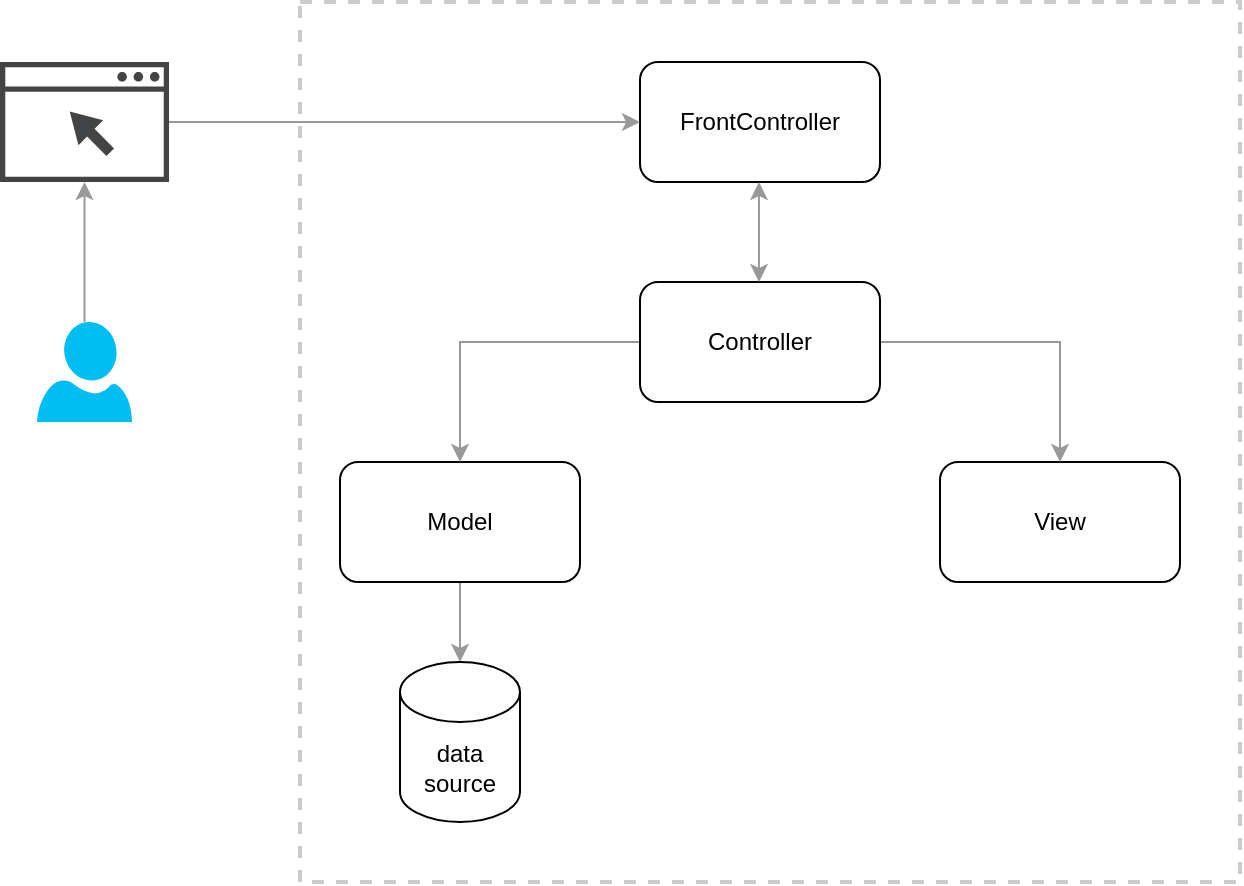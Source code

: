 <mxfile version="13.7.9" type="device"><diagram id="12Bq-PQd9oMW9xi3kPlP" name="Page-1"><mxGraphModel dx="1026" dy="545" grid="1" gridSize="10" guides="1" tooltips="1" connect="1" arrows="1" fold="1" page="1" pageScale="1" pageWidth="850" pageHeight="1100" math="0" shadow="0"><root><mxCell id="0"/><mxCell id="1" parent="0"/><mxCell id="437Fwi35C2BY9jKLa4-L-1" value="FrontController" style="rounded=1;whiteSpace=wrap;html=1;" vertex="1" parent="1"><mxGeometry x="330" y="70" width="120" height="60" as="geometry"/></mxCell><mxCell id="437Fwi35C2BY9jKLa4-L-2" value="View" style="rounded=1;whiteSpace=wrap;html=1;" vertex="1" parent="1"><mxGeometry x="480" y="270" width="120" height="60" as="geometry"/></mxCell><mxCell id="437Fwi35C2BY9jKLa4-L-11" style="edgeStyle=orthogonalEdgeStyle;rounded=0;orthogonalLoop=1;jettySize=auto;html=1;entryX=0.5;entryY=0;entryDx=0;entryDy=0;entryPerimeter=0;strokeColor=#999999;" edge="1" parent="1" source="437Fwi35C2BY9jKLa4-L-3" target="437Fwi35C2BY9jKLa4-L-10"><mxGeometry relative="1" as="geometry"/></mxCell><mxCell id="437Fwi35C2BY9jKLa4-L-3" value="Model" style="rounded=1;whiteSpace=wrap;html=1;" vertex="1" parent="1"><mxGeometry x="180" y="270" width="120" height="60" as="geometry"/></mxCell><mxCell id="437Fwi35C2BY9jKLa4-L-6" style="edgeStyle=orthogonalEdgeStyle;rounded=0;orthogonalLoop=1;jettySize=auto;html=1;entryX=0.5;entryY=0;entryDx=0;entryDy=0;strokeColor=#999999;" edge="1" parent="1" source="437Fwi35C2BY9jKLa4-L-4" target="437Fwi35C2BY9jKLa4-L-3"><mxGeometry relative="1" as="geometry"/></mxCell><mxCell id="437Fwi35C2BY9jKLa4-L-7" style="edgeStyle=orthogonalEdgeStyle;rounded=0;orthogonalLoop=1;jettySize=auto;html=1;entryX=0.5;entryY=0;entryDx=0;entryDy=0;strokeColor=#999999;" edge="1" parent="1" source="437Fwi35C2BY9jKLa4-L-4" target="437Fwi35C2BY9jKLa4-L-2"><mxGeometry relative="1" as="geometry"/></mxCell><mxCell id="437Fwi35C2BY9jKLa4-L-4" value="Controller" style="rounded=1;whiteSpace=wrap;html=1;" vertex="1" parent="1"><mxGeometry x="330" y="180" width="120" height="60" as="geometry"/></mxCell><mxCell id="437Fwi35C2BY9jKLa4-L-5" value="" style="endArrow=classic;startArrow=classic;html=1;strokeColor=#999999;" edge="1" parent="1"><mxGeometry width="50" height="50" relative="1" as="geometry"><mxPoint x="389.5" y="180" as="sourcePoint"/><mxPoint x="389.5" y="130" as="targetPoint"/></mxGeometry></mxCell><mxCell id="437Fwi35C2BY9jKLa4-L-9" style="edgeStyle=orthogonalEdgeStyle;rounded=0;orthogonalLoop=1;jettySize=auto;html=1;entryX=0;entryY=0.5;entryDx=0;entryDy=0;strokeColor=#999999;" edge="1" parent="1" source="437Fwi35C2BY9jKLa4-L-8" target="437Fwi35C2BY9jKLa4-L-1"><mxGeometry relative="1" as="geometry"/></mxCell><mxCell id="437Fwi35C2BY9jKLa4-L-8" value="" style="pointerEvents=1;shadow=0;dashed=0;html=1;strokeColor=none;fillColor=#434445;aspect=fixed;labelPosition=center;verticalLabelPosition=bottom;verticalAlign=top;align=center;outlineConnect=0;shape=mxgraph.vvd.web_browser;" vertex="1" parent="1"><mxGeometry x="10" y="70" width="84.51" height="60" as="geometry"/></mxCell><mxCell id="437Fwi35C2BY9jKLa4-L-10" value="data source" style="shape=cylinder3;whiteSpace=wrap;html=1;boundedLbl=1;backgroundOutline=1;size=15;" vertex="1" parent="1"><mxGeometry x="210" y="370" width="60" height="80" as="geometry"/></mxCell><mxCell id="437Fwi35C2BY9jKLa4-L-13" style="edgeStyle=orthogonalEdgeStyle;rounded=0;orthogonalLoop=1;jettySize=auto;html=1;strokeColor=#999999;" edge="1" parent="1" source="437Fwi35C2BY9jKLa4-L-12" target="437Fwi35C2BY9jKLa4-L-8"><mxGeometry relative="1" as="geometry"/></mxCell><mxCell id="437Fwi35C2BY9jKLa4-L-12" value="" style="verticalLabelPosition=bottom;html=1;verticalAlign=top;align=center;strokeColor=none;fillColor=#00BEF2;shape=mxgraph.azure.user;" vertex="1" parent="1"><mxGeometry x="28.5" y="200" width="47.5" height="50" as="geometry"/></mxCell><mxCell id="437Fwi35C2BY9jKLa4-L-14" value="" style="rounded=0;whiteSpace=wrap;html=1;fillColor=none;dashed=1;strokeWidth=2;strokeColor=#CCCCCC;" vertex="1" parent="1"><mxGeometry x="160" y="40" width="470" height="440" as="geometry"/></mxCell></root></mxGraphModel></diagram></mxfile>